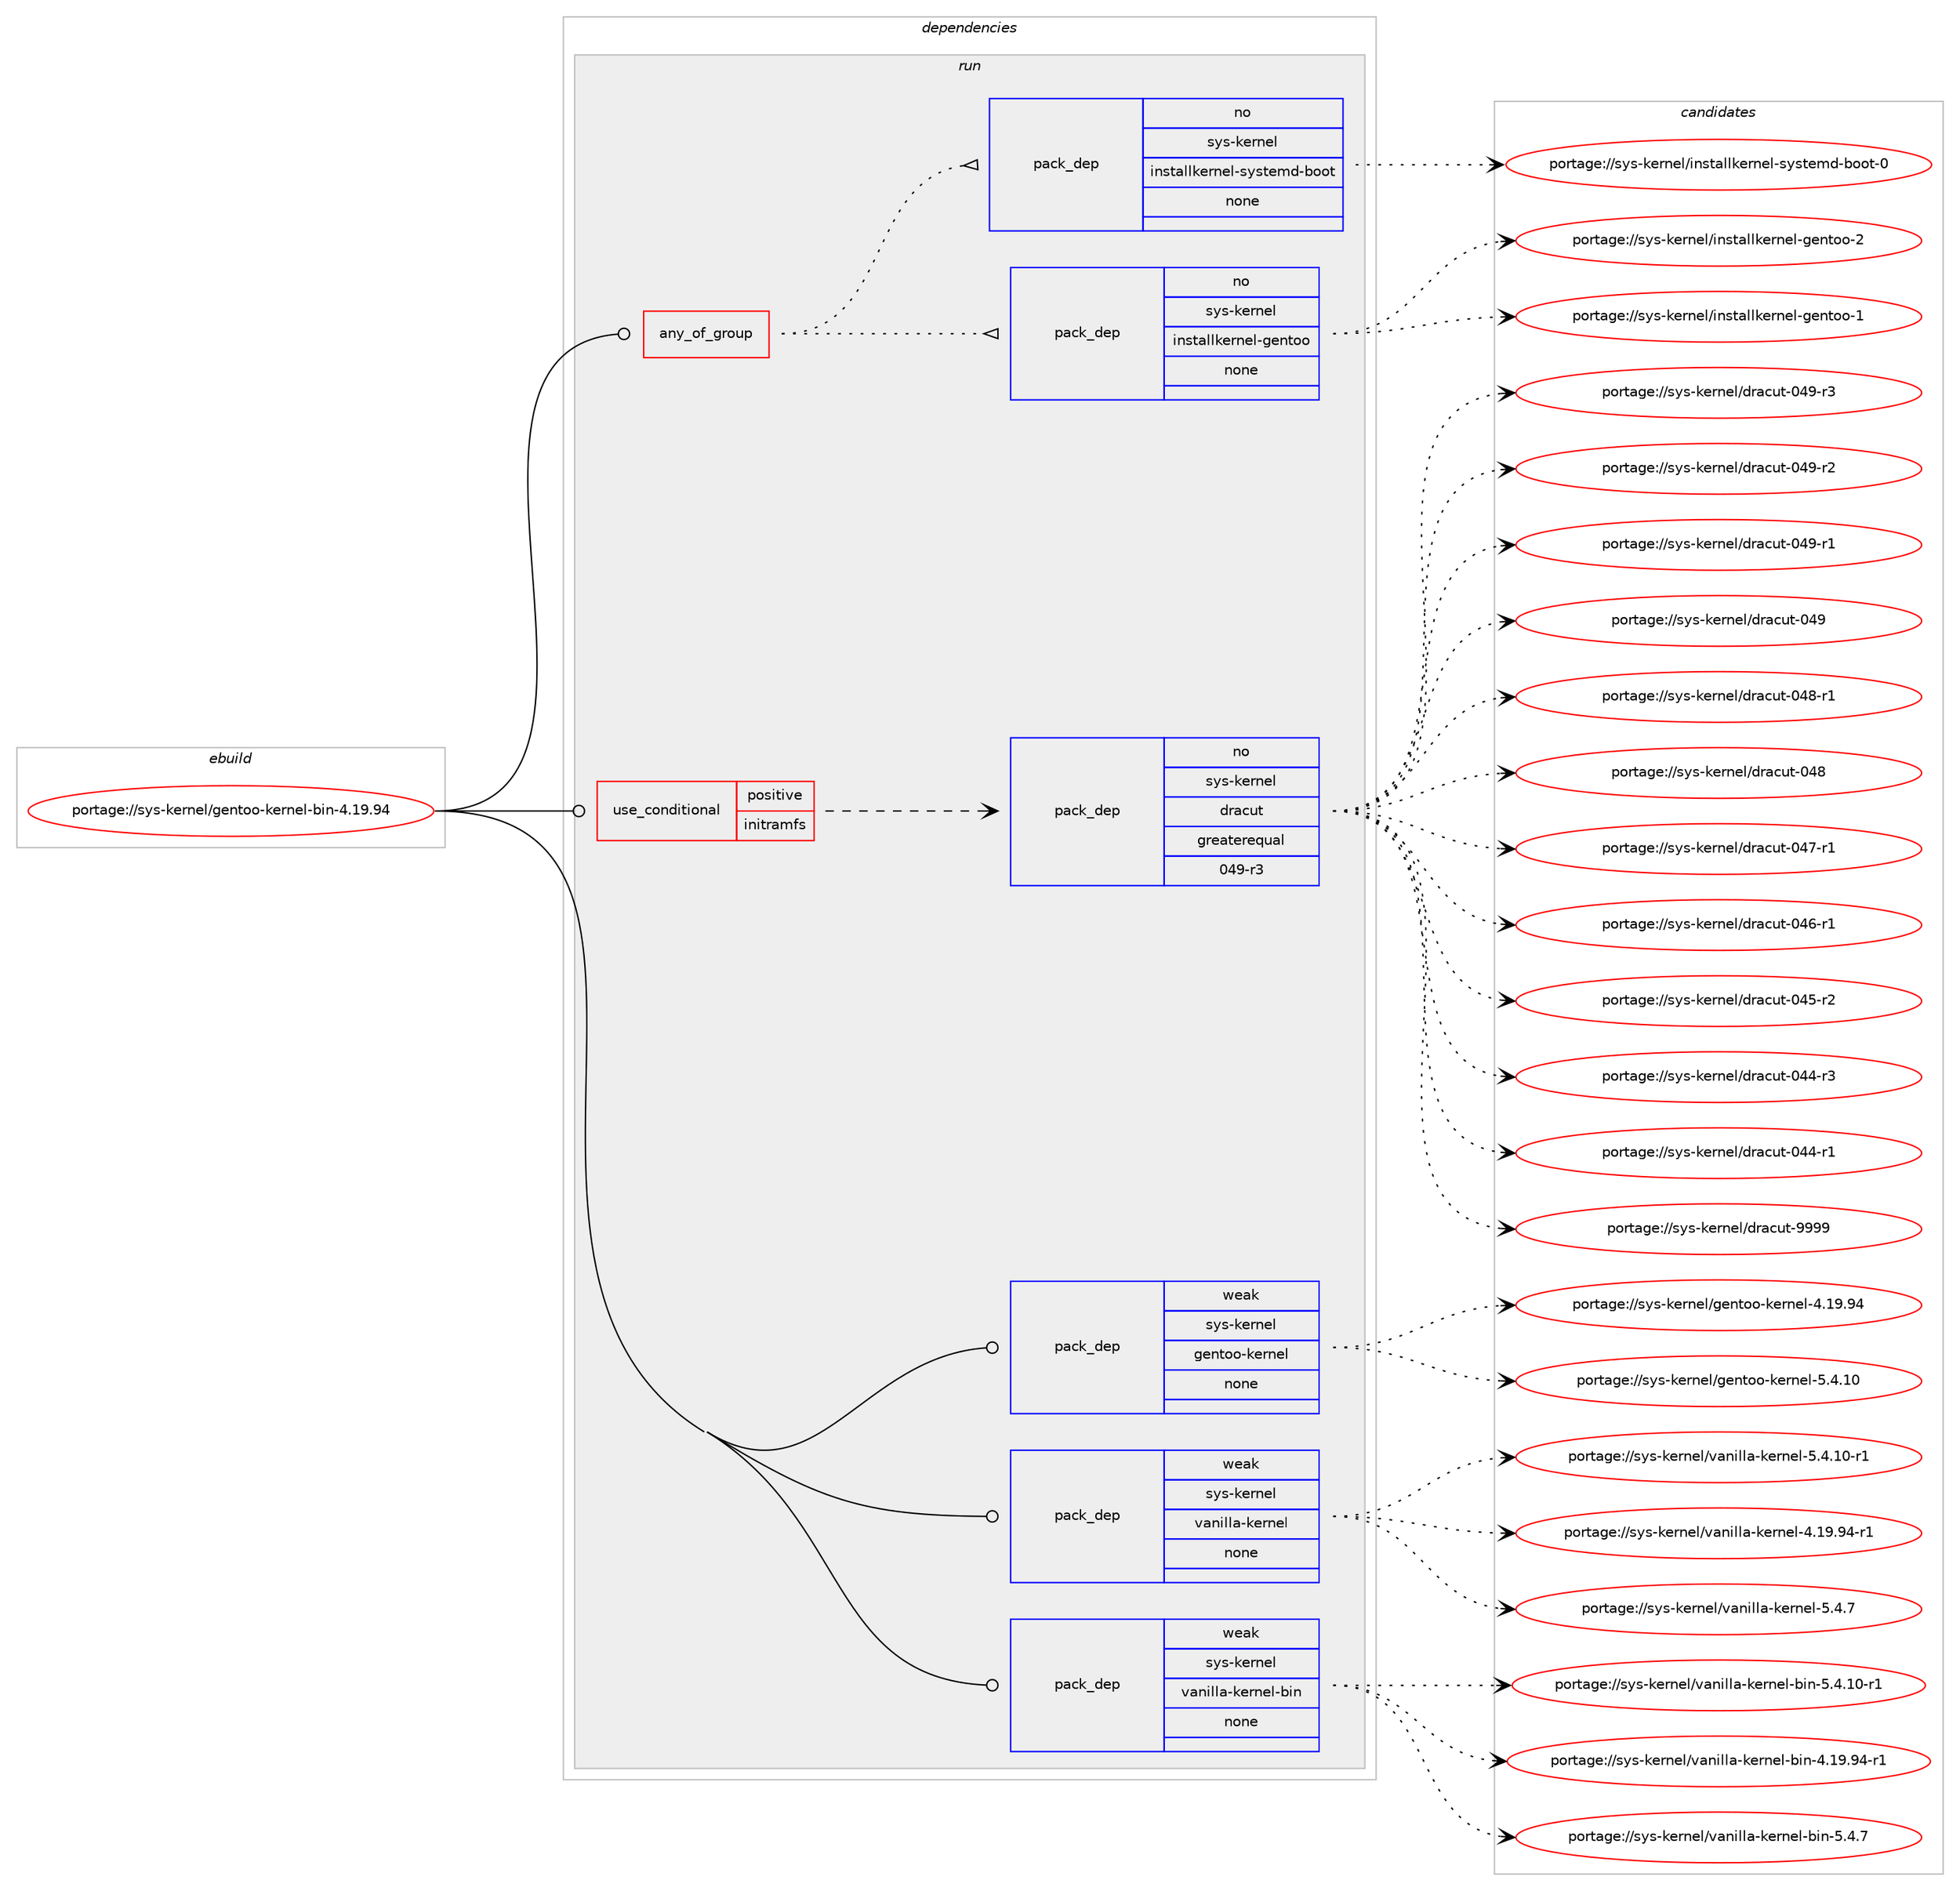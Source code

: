 digraph prolog {

# *************
# Graph options
# *************

newrank=true;
concentrate=true;
compound=true;
graph [rankdir=LR,fontname=Helvetica,fontsize=10,ranksep=1.5];#, ranksep=2.5, nodesep=0.2];
edge  [arrowhead=vee];
node  [fontname=Helvetica,fontsize=10];

# **********
# The ebuild
# **********

subgraph cluster_leftcol {
color=gray;
label=<<i>ebuild</i>>;
id [label="portage://sys-kernel/gentoo-kernel-bin-4.19.94", color=red, width=4, href="../sys-kernel/gentoo-kernel-bin-4.19.94.svg"];
}

# ****************
# The dependencies
# ****************

subgraph cluster_midcol {
color=gray;
label=<<i>dependencies</i>>;
subgraph cluster_compile {
fillcolor="#eeeeee";
style=filled;
label=<<i>compile</i>>;
}
subgraph cluster_compileandrun {
fillcolor="#eeeeee";
style=filled;
label=<<i>compile and run</i>>;
}
subgraph cluster_run {
fillcolor="#eeeeee";
style=filled;
label=<<i>run</i>>;
subgraph any1135 {
dependency47123 [label=<<TABLE BORDER="0" CELLBORDER="1" CELLSPACING="0" CELLPADDING="4"><TR><TD CELLPADDING="10">any_of_group</TD></TR></TABLE>>, shape=none, color=red];subgraph pack37045 {
dependency47124 [label=<<TABLE BORDER="0" CELLBORDER="1" CELLSPACING="0" CELLPADDING="4" WIDTH="220"><TR><TD ROWSPAN="6" CELLPADDING="30">pack_dep</TD></TR><TR><TD WIDTH="110">no</TD></TR><TR><TD>sys-kernel</TD></TR><TR><TD>installkernel-gentoo</TD></TR><TR><TD>none</TD></TR><TR><TD></TD></TR></TABLE>>, shape=none, color=blue];
}
dependency47123:e -> dependency47124:w [weight=20,style="dotted",arrowhead="oinv"];
subgraph pack37046 {
dependency47125 [label=<<TABLE BORDER="0" CELLBORDER="1" CELLSPACING="0" CELLPADDING="4" WIDTH="220"><TR><TD ROWSPAN="6" CELLPADDING="30">pack_dep</TD></TR><TR><TD WIDTH="110">no</TD></TR><TR><TD>sys-kernel</TD></TR><TR><TD>installkernel-systemd-boot</TD></TR><TR><TD>none</TD></TR><TR><TD></TD></TR></TABLE>>, shape=none, color=blue];
}
dependency47123:e -> dependency47125:w [weight=20,style="dotted",arrowhead="oinv"];
}
id:e -> dependency47123:w [weight=20,style="solid",arrowhead="odot"];
subgraph cond8884 {
dependency47126 [label=<<TABLE BORDER="0" CELLBORDER="1" CELLSPACING="0" CELLPADDING="4"><TR><TD ROWSPAN="3" CELLPADDING="10">use_conditional</TD></TR><TR><TD>positive</TD></TR><TR><TD>initramfs</TD></TR></TABLE>>, shape=none, color=red];
subgraph pack37047 {
dependency47127 [label=<<TABLE BORDER="0" CELLBORDER="1" CELLSPACING="0" CELLPADDING="4" WIDTH="220"><TR><TD ROWSPAN="6" CELLPADDING="30">pack_dep</TD></TR><TR><TD WIDTH="110">no</TD></TR><TR><TD>sys-kernel</TD></TR><TR><TD>dracut</TD></TR><TR><TD>greaterequal</TD></TR><TR><TD>049-r3</TD></TR></TABLE>>, shape=none, color=blue];
}
dependency47126:e -> dependency47127:w [weight=20,style="dashed",arrowhead="vee"];
}
id:e -> dependency47126:w [weight=20,style="solid",arrowhead="odot"];
subgraph pack37048 {
dependency47128 [label=<<TABLE BORDER="0" CELLBORDER="1" CELLSPACING="0" CELLPADDING="4" WIDTH="220"><TR><TD ROWSPAN="6" CELLPADDING="30">pack_dep</TD></TR><TR><TD WIDTH="110">weak</TD></TR><TR><TD>sys-kernel</TD></TR><TR><TD>gentoo-kernel</TD></TR><TR><TD>none</TD></TR><TR><TD></TD></TR></TABLE>>, shape=none, color=blue];
}
id:e -> dependency47128:w [weight=20,style="solid",arrowhead="odot"];
subgraph pack37049 {
dependency47129 [label=<<TABLE BORDER="0" CELLBORDER="1" CELLSPACING="0" CELLPADDING="4" WIDTH="220"><TR><TD ROWSPAN="6" CELLPADDING="30">pack_dep</TD></TR><TR><TD WIDTH="110">weak</TD></TR><TR><TD>sys-kernel</TD></TR><TR><TD>vanilla-kernel</TD></TR><TR><TD>none</TD></TR><TR><TD></TD></TR></TABLE>>, shape=none, color=blue];
}
id:e -> dependency47129:w [weight=20,style="solid",arrowhead="odot"];
subgraph pack37050 {
dependency47130 [label=<<TABLE BORDER="0" CELLBORDER="1" CELLSPACING="0" CELLPADDING="4" WIDTH="220"><TR><TD ROWSPAN="6" CELLPADDING="30">pack_dep</TD></TR><TR><TD WIDTH="110">weak</TD></TR><TR><TD>sys-kernel</TD></TR><TR><TD>vanilla-kernel-bin</TD></TR><TR><TD>none</TD></TR><TR><TD></TD></TR></TABLE>>, shape=none, color=blue];
}
id:e -> dependency47130:w [weight=20,style="solid",arrowhead="odot"];
}
}

# **************
# The candidates
# **************

subgraph cluster_choices {
rank=same;
color=gray;
label=<<i>candidates</i>>;

subgraph choice37045 {
color=black;
nodesep=1;
choice115121115451071011141101011084710511011511697108108107101114110101108451031011101161111114550 [label="portage://sys-kernel/installkernel-gentoo-2", color=red, width=4,href="../sys-kernel/installkernel-gentoo-2.svg"];
choice115121115451071011141101011084710511011511697108108107101114110101108451031011101161111114549 [label="portage://sys-kernel/installkernel-gentoo-1", color=red, width=4,href="../sys-kernel/installkernel-gentoo-1.svg"];
dependency47124:e -> choice115121115451071011141101011084710511011511697108108107101114110101108451031011101161111114550:w [style=dotted,weight="100"];
dependency47124:e -> choice115121115451071011141101011084710511011511697108108107101114110101108451031011101161111114549:w [style=dotted,weight="100"];
}
subgraph choice37046 {
color=black;
nodesep=1;
choice1151211154510710111411010110847105110115116971081081071011141101011084511512111511610110910045981111111164548 [label="portage://sys-kernel/installkernel-systemd-boot-0", color=red, width=4,href="../sys-kernel/installkernel-systemd-boot-0.svg"];
dependency47125:e -> choice1151211154510710111411010110847105110115116971081081071011141101011084511512111511610110910045981111111164548:w [style=dotted,weight="100"];
}
subgraph choice37047 {
color=black;
nodesep=1;
choice115121115451071011141101011084710011497991171164557575757 [label="portage://sys-kernel/dracut-9999", color=red, width=4,href="../sys-kernel/dracut-9999.svg"];
choice11512111545107101114110101108471001149799117116454852574511451 [label="portage://sys-kernel/dracut-049-r3", color=red, width=4,href="../sys-kernel/dracut-049-r3.svg"];
choice11512111545107101114110101108471001149799117116454852574511450 [label="portage://sys-kernel/dracut-049-r2", color=red, width=4,href="../sys-kernel/dracut-049-r2.svg"];
choice11512111545107101114110101108471001149799117116454852574511449 [label="portage://sys-kernel/dracut-049-r1", color=red, width=4,href="../sys-kernel/dracut-049-r1.svg"];
choice1151211154510710111411010110847100114979911711645485257 [label="portage://sys-kernel/dracut-049", color=red, width=4,href="../sys-kernel/dracut-049.svg"];
choice11512111545107101114110101108471001149799117116454852564511449 [label="portage://sys-kernel/dracut-048-r1", color=red, width=4,href="../sys-kernel/dracut-048-r1.svg"];
choice1151211154510710111411010110847100114979911711645485256 [label="portage://sys-kernel/dracut-048", color=red, width=4,href="../sys-kernel/dracut-048.svg"];
choice11512111545107101114110101108471001149799117116454852554511449 [label="portage://sys-kernel/dracut-047-r1", color=red, width=4,href="../sys-kernel/dracut-047-r1.svg"];
choice11512111545107101114110101108471001149799117116454852544511449 [label="portage://sys-kernel/dracut-046-r1", color=red, width=4,href="../sys-kernel/dracut-046-r1.svg"];
choice11512111545107101114110101108471001149799117116454852534511450 [label="portage://sys-kernel/dracut-045-r2", color=red, width=4,href="../sys-kernel/dracut-045-r2.svg"];
choice11512111545107101114110101108471001149799117116454852524511451 [label="portage://sys-kernel/dracut-044-r3", color=red, width=4,href="../sys-kernel/dracut-044-r3.svg"];
choice11512111545107101114110101108471001149799117116454852524511449 [label="portage://sys-kernel/dracut-044-r1", color=red, width=4,href="../sys-kernel/dracut-044-r1.svg"];
dependency47127:e -> choice115121115451071011141101011084710011497991171164557575757:w [style=dotted,weight="100"];
dependency47127:e -> choice11512111545107101114110101108471001149799117116454852574511451:w [style=dotted,weight="100"];
dependency47127:e -> choice11512111545107101114110101108471001149799117116454852574511450:w [style=dotted,weight="100"];
dependency47127:e -> choice11512111545107101114110101108471001149799117116454852574511449:w [style=dotted,weight="100"];
dependency47127:e -> choice1151211154510710111411010110847100114979911711645485257:w [style=dotted,weight="100"];
dependency47127:e -> choice11512111545107101114110101108471001149799117116454852564511449:w [style=dotted,weight="100"];
dependency47127:e -> choice1151211154510710111411010110847100114979911711645485256:w [style=dotted,weight="100"];
dependency47127:e -> choice11512111545107101114110101108471001149799117116454852554511449:w [style=dotted,weight="100"];
dependency47127:e -> choice11512111545107101114110101108471001149799117116454852544511449:w [style=dotted,weight="100"];
dependency47127:e -> choice11512111545107101114110101108471001149799117116454852534511450:w [style=dotted,weight="100"];
dependency47127:e -> choice11512111545107101114110101108471001149799117116454852524511451:w [style=dotted,weight="100"];
dependency47127:e -> choice11512111545107101114110101108471001149799117116454852524511449:w [style=dotted,weight="100"];
}
subgraph choice37048 {
color=black;
nodesep=1;
choice11512111545107101114110101108471031011101161111114510710111411010110845534652464948 [label="portage://sys-kernel/gentoo-kernel-5.4.10", color=red, width=4,href="../sys-kernel/gentoo-kernel-5.4.10.svg"];
choice1151211154510710111411010110847103101110116111111451071011141101011084552464957465752 [label="portage://sys-kernel/gentoo-kernel-4.19.94", color=red, width=4,href="../sys-kernel/gentoo-kernel-4.19.94.svg"];
dependency47128:e -> choice11512111545107101114110101108471031011101161111114510710111411010110845534652464948:w [style=dotted,weight="100"];
dependency47128:e -> choice1151211154510710111411010110847103101110116111111451071011141101011084552464957465752:w [style=dotted,weight="100"];
}
subgraph choice37049 {
color=black;
nodesep=1;
choice1151211154510710111411010110847118971101051081089745107101114110101108455346524655 [label="portage://sys-kernel/vanilla-kernel-5.4.7", color=red, width=4,href="../sys-kernel/vanilla-kernel-5.4.7.svg"];
choice1151211154510710111411010110847118971101051081089745107101114110101108455346524649484511449 [label="portage://sys-kernel/vanilla-kernel-5.4.10-r1", color=red, width=4,href="../sys-kernel/vanilla-kernel-5.4.10-r1.svg"];
choice115121115451071011141101011084711897110105108108974510710111411010110845524649574657524511449 [label="portage://sys-kernel/vanilla-kernel-4.19.94-r1", color=red, width=4,href="../sys-kernel/vanilla-kernel-4.19.94-r1.svg"];
dependency47129:e -> choice1151211154510710111411010110847118971101051081089745107101114110101108455346524655:w [style=dotted,weight="100"];
dependency47129:e -> choice1151211154510710111411010110847118971101051081089745107101114110101108455346524649484511449:w [style=dotted,weight="100"];
dependency47129:e -> choice115121115451071011141101011084711897110105108108974510710111411010110845524649574657524511449:w [style=dotted,weight="100"];
}
subgraph choice37050 {
color=black;
nodesep=1;
choice11512111545107101114110101108471189711010510810897451071011141101011084598105110455346524655 [label="portage://sys-kernel/vanilla-kernel-bin-5.4.7", color=red, width=4,href="../sys-kernel/vanilla-kernel-bin-5.4.7.svg"];
choice11512111545107101114110101108471189711010510810897451071011141101011084598105110455346524649484511449 [label="portage://sys-kernel/vanilla-kernel-bin-5.4.10-r1", color=red, width=4,href="../sys-kernel/vanilla-kernel-bin-5.4.10-r1.svg"];
choice1151211154510710111411010110847118971101051081089745107101114110101108459810511045524649574657524511449 [label="portage://sys-kernel/vanilla-kernel-bin-4.19.94-r1", color=red, width=4,href="../sys-kernel/vanilla-kernel-bin-4.19.94-r1.svg"];
dependency47130:e -> choice11512111545107101114110101108471189711010510810897451071011141101011084598105110455346524655:w [style=dotted,weight="100"];
dependency47130:e -> choice11512111545107101114110101108471189711010510810897451071011141101011084598105110455346524649484511449:w [style=dotted,weight="100"];
dependency47130:e -> choice1151211154510710111411010110847118971101051081089745107101114110101108459810511045524649574657524511449:w [style=dotted,weight="100"];
}
}

}
